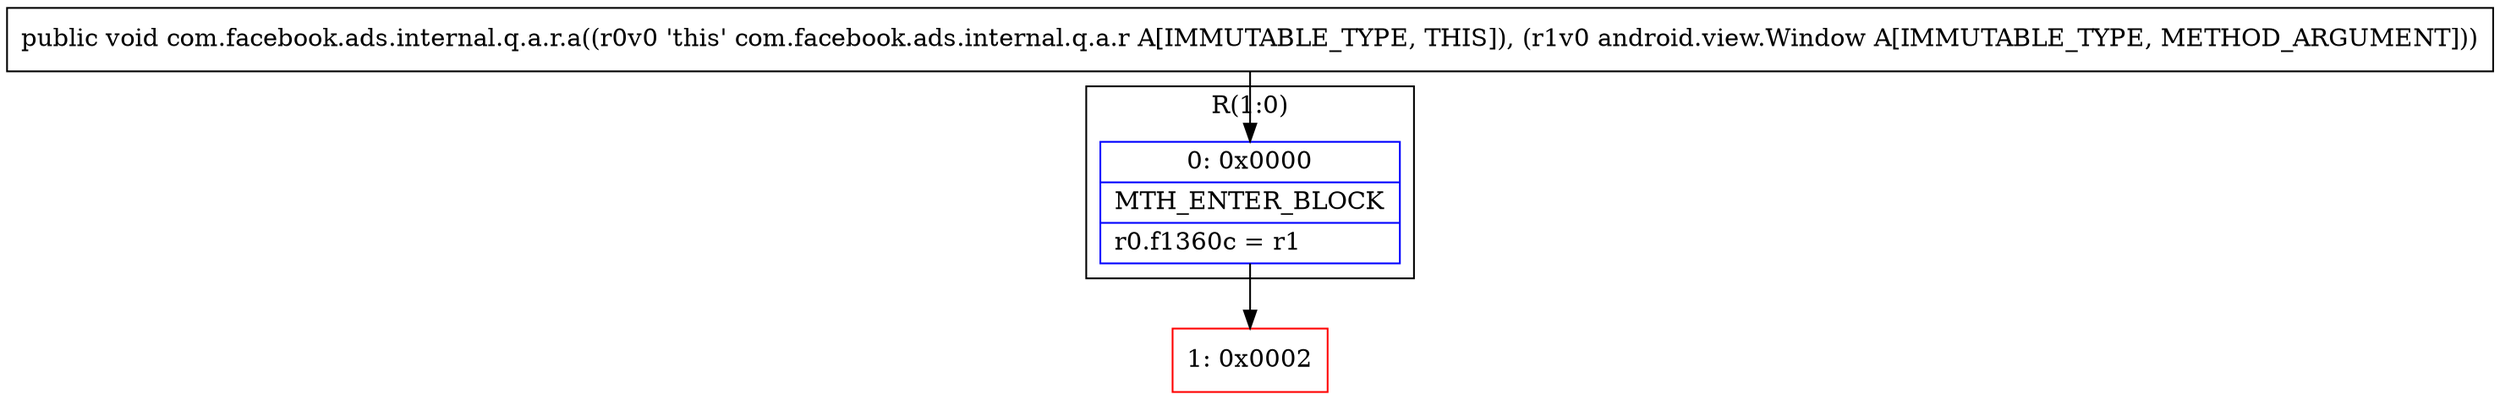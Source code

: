 digraph "CFG forcom.facebook.ads.internal.q.a.r.a(Landroid\/view\/Window;)V" {
subgraph cluster_Region_892734073 {
label = "R(1:0)";
node [shape=record,color=blue];
Node_0 [shape=record,label="{0\:\ 0x0000|MTH_ENTER_BLOCK\l|r0.f1360c = r1\l}"];
}
Node_1 [shape=record,color=red,label="{1\:\ 0x0002}"];
MethodNode[shape=record,label="{public void com.facebook.ads.internal.q.a.r.a((r0v0 'this' com.facebook.ads.internal.q.a.r A[IMMUTABLE_TYPE, THIS]), (r1v0 android.view.Window A[IMMUTABLE_TYPE, METHOD_ARGUMENT])) }"];
MethodNode -> Node_0;
Node_0 -> Node_1;
}

